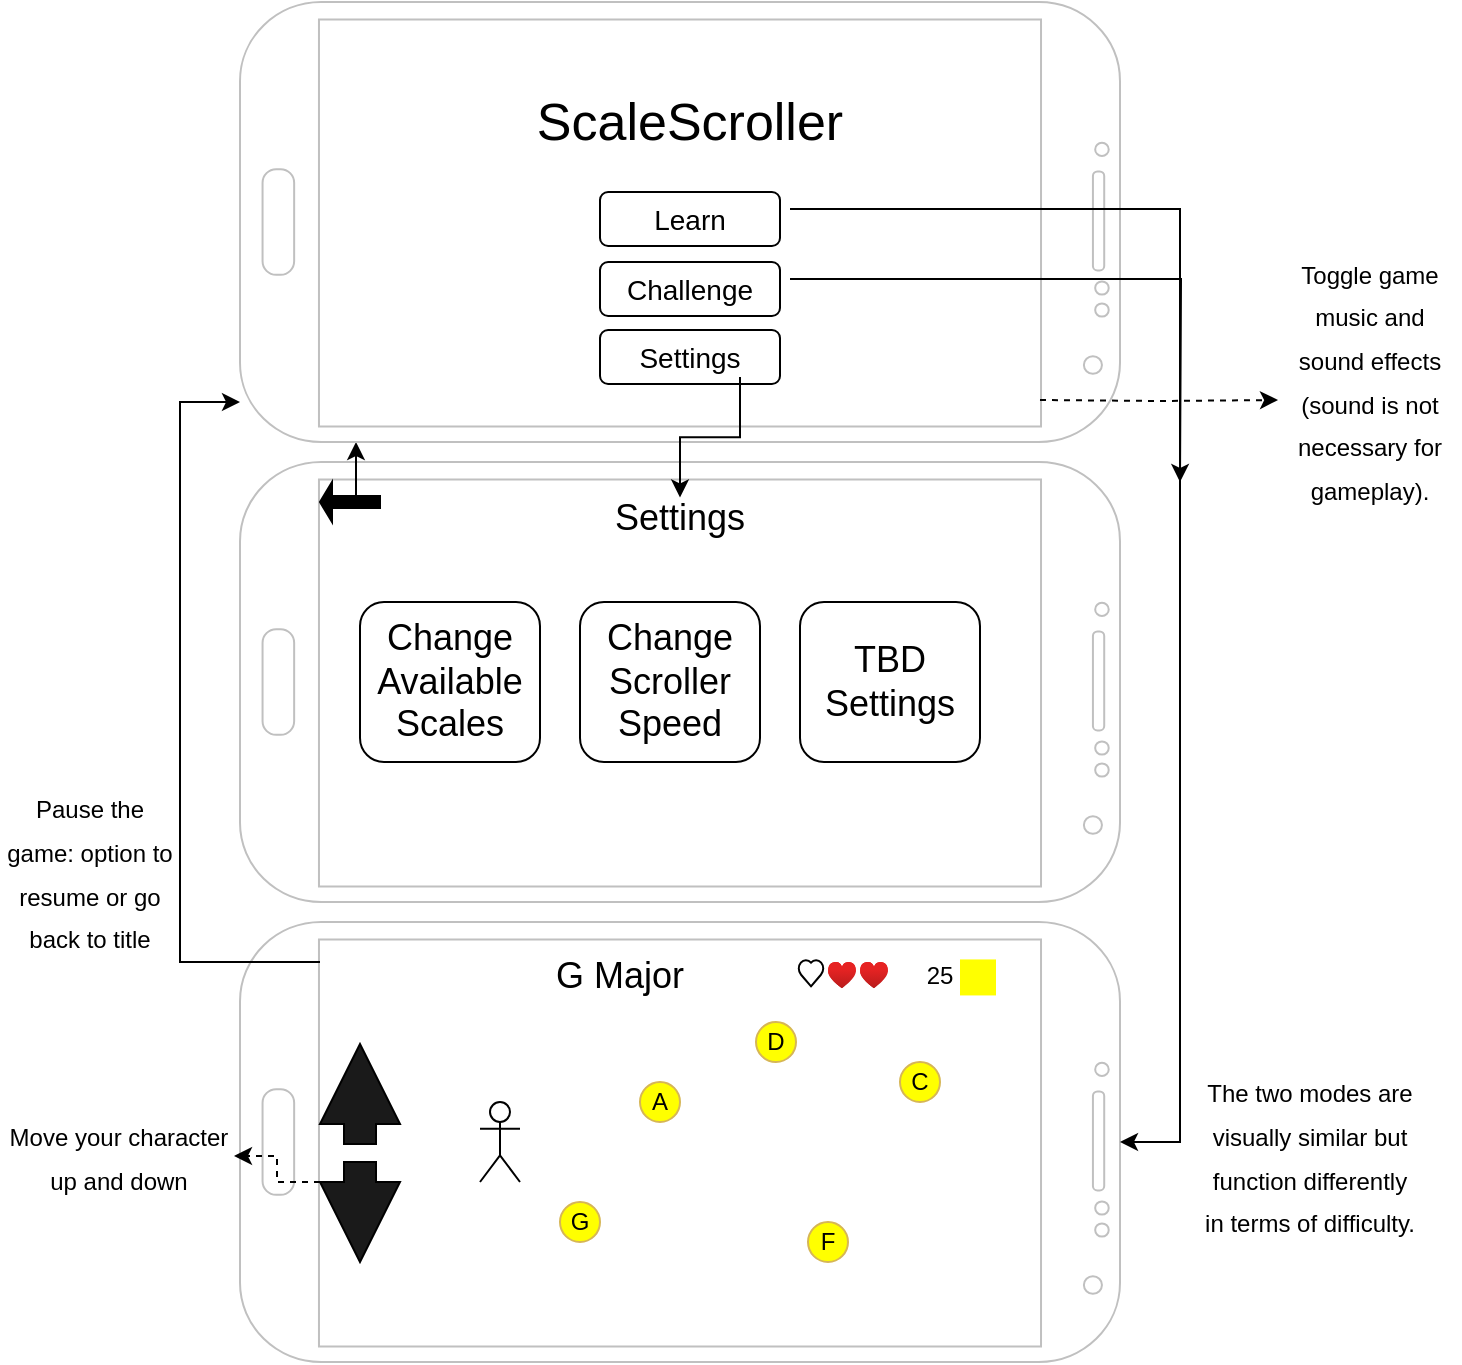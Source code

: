 <mxfile version="13.7.7" type="device"><diagram id="XkwPtxsIHVJ6XTGtvW7i" name="Page-1"><mxGraphModel dx="2272" dy="713" grid="1" gridSize="10" guides="1" tooltips="1" connect="1" arrows="1" fold="1" page="1" pageScale="1" pageWidth="850" pageHeight="1100" math="0" shadow="0"><root><mxCell id="0"/><mxCell id="1" parent="0"/><mxCell id="0HkoUS9f2KCUMt6PrCqK-1" value="" style="verticalLabelPosition=bottom;verticalAlign=top;html=1;shadow=0;dashed=0;strokeWidth=1;shape=mxgraph.android.phone2;strokeColor=#c0c0c0;direction=south;" parent="1" vertex="1"><mxGeometry x="60" y="520" width="440" height="220" as="geometry"/></mxCell><mxCell id="0HkoUS9f2KCUMt6PrCqK-2" value="&lt;font style=&quot;font-size: 18px&quot;&gt;G Major&lt;/font&gt;" style="text;html=1;strokeColor=none;fillColor=none;align=center;verticalAlign=middle;whiteSpace=wrap;rounded=0;" parent="1" vertex="1"><mxGeometry x="210" y="536.72" width="80" height="20" as="geometry"/></mxCell><mxCell id="y8QxEjjrkSldbt0rsqbU-37" style="edgeStyle=orthogonalEdgeStyle;rounded=0;orthogonalLoop=1;jettySize=auto;html=1;exitX=1;exitY=0.5;exitDx=0;exitDy=0;exitPerimeter=0;fontSize=18;" edge="1" parent="1"><mxGeometry relative="1" as="geometry"><mxPoint x="100" y="540" as="sourcePoint"/><mxPoint x="60" y="260" as="targetPoint"/><Array as="points"><mxPoint x="30" y="540"/><mxPoint x="30" y="260"/></Array></mxGeometry></mxCell><mxCell id="0HkoUS9f2KCUMt6PrCqK-13" value="" style="aspect=fixed;html=1;points=[];align=center;image;fontSize=12;image=img/lib/azure2/general/Heart.svg;fillColor=#000000;" parent="1" vertex="1"><mxGeometry x="370" y="540" width="14" height="13.13" as="geometry"/></mxCell><mxCell id="0HkoUS9f2KCUMt6PrCqK-14" value="" style="aspect=fixed;html=1;points=[];align=center;image;fontSize=12;image=img/lib/azure2/general/Heart.svg;fillColor=#000000;" parent="1" vertex="1"><mxGeometry x="354" y="540" width="14" height="13.13" as="geometry"/></mxCell><mxCell id="0HkoUS9f2KCUMt6PrCqK-15" value="" style="verticalLabelPosition=bottom;verticalAlign=top;html=1;shape=mxgraph.basic.heart;fillColor=#FFFFFF;" parent="1" vertex="1"><mxGeometry x="339" y="538.72" width="13" height="13.43" as="geometry"/></mxCell><mxCell id="0HkoUS9f2KCUMt6PrCqK-16" value="25" style="text;html=1;strokeColor=none;fillColor=none;align=center;verticalAlign=middle;whiteSpace=wrap;rounded=0;" parent="1" vertex="1"><mxGeometry x="390" y="536.72" width="40" height="20" as="geometry"/></mxCell><mxCell id="0HkoUS9f2KCUMt6PrCqK-17" value="" style="shape=image;html=1;verticalAlign=top;verticalLabelPosition=bottom;labelBackgroundColor=#ffffff;imageAspect=0;aspect=fixed;image=https://cdn0.iconfinder.com/data/icons/google-material-design-3-0/48/ic_copyright_48px-128.png;fillColor=#FFFFFF;imageBackground=#FFFF00;" parent="1" vertex="1"><mxGeometry x="420" y="538.72" width="18" height="18" as="geometry"/></mxCell><mxCell id="0HkoUS9f2KCUMt6PrCqK-18" value="" style="ellipse;whiteSpace=wrap;html=1;aspect=fixed;strokeColor=#d6b656;fillColor=#FFFF00;" parent="1" vertex="1"><mxGeometry x="260" y="600" width="20" height="20" as="geometry"/></mxCell><mxCell id="0HkoUS9f2KCUMt6PrCqK-19" value="" style="ellipse;whiteSpace=wrap;html=1;aspect=fixed;strokeColor=#d6b656;fillColor=#FFFF00;" parent="1" vertex="1"><mxGeometry x="318" y="570" width="20" height="20" as="geometry"/></mxCell><mxCell id="0HkoUS9f2KCUMt6PrCqK-20" value="" style="ellipse;whiteSpace=wrap;html=1;aspect=fixed;strokeColor=#d6b656;fillColor=#FFFF00;" parent="1" vertex="1"><mxGeometry x="220" y="660" width="20" height="20" as="geometry"/></mxCell><mxCell id="0HkoUS9f2KCUMt6PrCqK-21" value="" style="ellipse;whiteSpace=wrap;html=1;aspect=fixed;strokeColor=#d6b656;fillColor=#FFFF00;" parent="1" vertex="1"><mxGeometry x="344" y="670" width="20" height="20" as="geometry"/></mxCell><mxCell id="0HkoUS9f2KCUMt6PrCqK-22" value="" style="ellipse;whiteSpace=wrap;html=1;aspect=fixed;strokeColor=#d6b656;fillColor=#FFFF00;" parent="1" vertex="1"><mxGeometry x="390" y="590" width="20" height="20" as="geometry"/></mxCell><mxCell id="0HkoUS9f2KCUMt6PrCqK-26" value="G" style="text;html=1;strokeColor=none;fillColor=none;align=center;verticalAlign=middle;whiteSpace=wrap;rounded=0;" parent="1" vertex="1"><mxGeometry x="220" y="660" width="20" height="20" as="geometry"/></mxCell><mxCell id="0HkoUS9f2KCUMt6PrCqK-27" value="C" style="text;html=1;strokeColor=none;fillColor=none;align=center;verticalAlign=middle;whiteSpace=wrap;rounded=0;" parent="1" vertex="1"><mxGeometry x="390" y="590" width="20" height="20" as="geometry"/></mxCell><mxCell id="0HkoUS9f2KCUMt6PrCqK-28" value="D" style="text;html=1;strokeColor=none;fillColor=none;align=center;verticalAlign=middle;whiteSpace=wrap;rounded=0;" parent="1" vertex="1"><mxGeometry x="318" y="570" width="20" height="20" as="geometry"/></mxCell><mxCell id="0HkoUS9f2KCUMt6PrCqK-29" value="A" style="text;html=1;strokeColor=none;fillColor=none;align=center;verticalAlign=middle;whiteSpace=wrap;rounded=0;" parent="1" vertex="1"><mxGeometry x="260" y="600" width="20" height="20" as="geometry"/></mxCell><mxCell id="0HkoUS9f2KCUMt6PrCqK-30" value="F" style="text;html=1;strokeColor=none;fillColor=none;align=center;verticalAlign=middle;whiteSpace=wrap;rounded=0;" parent="1" vertex="1"><mxGeometry x="344" y="670" width="20" height="20" as="geometry"/></mxCell><mxCell id="0HkoUS9f2KCUMt6PrCqK-35" value="" style="html=1;shadow=0;dashed=0;align=center;verticalAlign=middle;shape=mxgraph.arrows2.arrow;dy=0.6;dx=40;direction=north;notch=0;fillColor=#1A1A1A;" parent="1" vertex="1"><mxGeometry x="100" y="581" width="40" height="50" as="geometry"/></mxCell><mxCell id="y8QxEjjrkSldbt0rsqbU-51" style="edgeStyle=orthogonalEdgeStyle;rounded=0;orthogonalLoop=1;jettySize=auto;html=1;exitX=0;exitY=0;exitDx=10;exitDy=40;exitPerimeter=0;labelBackgroundColor=#ffffff;fontSize=18;fontColor=#000000;dashed=1;" edge="1" parent="1" source="0HkoUS9f2KCUMt6PrCqK-36" target="y8QxEjjrkSldbt0rsqbU-39"><mxGeometry relative="1" as="geometry"/></mxCell><mxCell id="0HkoUS9f2KCUMt6PrCqK-36" value="" style="html=1;shadow=0;dashed=0;align=center;verticalAlign=middle;shape=mxgraph.arrows2.arrow;dy=0.6;dx=40;direction=south;notch=0;fillColor=#1A1A1A;" parent="1" vertex="1"><mxGeometry x="100" y="640" width="40" height="50" as="geometry"/></mxCell><mxCell id="y8QxEjjrkSldbt0rsqbU-2" value="Actor" style="shape=umlActor;verticalLabelPosition=bottom;verticalAlign=top;html=1;outlineConnect=0;textOpacity=0;" vertex="1" parent="1"><mxGeometry x="180" y="610" width="20" height="40" as="geometry"/></mxCell><mxCell id="y8QxEjjrkSldbt0rsqbU-3" value="" style="shape=image;html=1;verticalAlign=top;verticalLabelPosition=bottom;labelBackgroundColor=#ffffff;imageAspect=0;aspect=fixed;image=https://cdn2.iconfinder.com/data/icons/multimedia-26/24/multimedia-42-128.png" vertex="1" parent="1"><mxGeometry x="184" y="589" width="34" height="34" as="geometry"/></mxCell><mxCell id="y8QxEjjrkSldbt0rsqbU-5" value="" style="verticalLabelPosition=bottom;verticalAlign=top;html=1;shadow=0;dashed=0;strokeWidth=1;shape=mxgraph.android.phone2;strokeColor=#c0c0c0;direction=south;" vertex="1" parent="1"><mxGeometry x="60" y="290" width="440" height="220" as="geometry"/></mxCell><mxCell id="y8QxEjjrkSldbt0rsqbU-6" value="&lt;span style=&quot;font-size: 18px&quot;&gt;Settings&lt;/span&gt;" style="text;html=1;strokeColor=none;fillColor=none;align=center;verticalAlign=middle;whiteSpace=wrap;rounded=0;" vertex="1" parent="1"><mxGeometry x="240" y="307.72" width="80" height="20" as="geometry"/></mxCell><mxCell id="y8QxEjjrkSldbt0rsqbU-31" style="edgeStyle=orthogonalEdgeStyle;rounded=0;orthogonalLoop=1;jettySize=auto;html=1;exitX=0;exitY=0;exitDx=12;exitDy=13;exitPerimeter=0;fontSize=18;" edge="1" parent="1" source="y8QxEjjrkSldbt0rsqbU-7" target="y8QxEjjrkSldbt0rsqbU-12"><mxGeometry relative="1" as="geometry"><Array as="points"><mxPoint x="210" y="140"/><mxPoint x="210" y="140"/></Array></mxGeometry></mxCell><mxCell id="y8QxEjjrkSldbt0rsqbU-7" value="" style="shape=singleArrow;direction=west;whiteSpace=wrap;html=1;fillColor=#000000;" vertex="1" parent="1"><mxGeometry x="100" y="300" width="30" height="20" as="geometry"/></mxCell><mxCell id="y8QxEjjrkSldbt0rsqbU-8" value="" style="rounded=1;whiteSpace=wrap;html=1;fillColor=#FFFFFF;" vertex="1" parent="1"><mxGeometry x="120" y="360" width="90" height="80" as="geometry"/></mxCell><mxCell id="y8QxEjjrkSldbt0rsqbU-9" value="" style="rounded=1;whiteSpace=wrap;html=1;fillColor=#FFFFFF;" vertex="1" parent="1"><mxGeometry x="230" y="360" width="90" height="80" as="geometry"/></mxCell><mxCell id="y8QxEjjrkSldbt0rsqbU-10" value="&lt;font style=&quot;font-size: 18px&quot;&gt;Change Available Scales&lt;/font&gt;" style="text;html=1;strokeColor=none;fillColor=none;align=center;verticalAlign=middle;whiteSpace=wrap;rounded=0;" vertex="1" parent="1"><mxGeometry x="125" y="360" width="80" height="80" as="geometry"/></mxCell><mxCell id="y8QxEjjrkSldbt0rsqbU-11" value="&lt;font style=&quot;font-size: 18px&quot;&gt;Change Scroller Speed&lt;/font&gt;" style="text;html=1;strokeColor=none;fillColor=none;align=center;verticalAlign=middle;whiteSpace=wrap;rounded=0;" vertex="1" parent="1"><mxGeometry x="235" y="360" width="80" height="80" as="geometry"/></mxCell><mxCell id="y8QxEjjrkSldbt0rsqbU-12" value="" style="verticalLabelPosition=bottom;verticalAlign=top;html=1;shadow=0;dashed=0;strokeWidth=1;shape=mxgraph.android.phone2;strokeColor=#c0c0c0;direction=south;" vertex="1" parent="1"><mxGeometry x="60" y="60" width="440" height="220" as="geometry"/></mxCell><mxCell id="y8QxEjjrkSldbt0rsqbU-13" value="&lt;font style=&quot;font-size: 26px&quot;&gt;ScaleScroller&lt;/font&gt;" style="text;html=1;strokeColor=none;fillColor=none;align=center;verticalAlign=middle;whiteSpace=wrap;rounded=0;" vertex="1" parent="1"><mxGeometry x="205" y="100" width="160" height="40" as="geometry"/></mxCell><mxCell id="y8QxEjjrkSldbt0rsqbU-16" value="" style="rounded=1;whiteSpace=wrap;html=1;" vertex="1" parent="1"><mxGeometry x="240" y="155" width="90" height="27" as="geometry"/></mxCell><mxCell id="y8QxEjjrkSldbt0rsqbU-17" value="" style="rounded=1;whiteSpace=wrap;html=1;" vertex="1" parent="1"><mxGeometry x="240" y="190" width="90" height="27" as="geometry"/></mxCell><mxCell id="y8QxEjjrkSldbt0rsqbU-18" value="" style="rounded=1;whiteSpace=wrap;html=1;" vertex="1" parent="1"><mxGeometry x="240" y="224" width="90" height="27" as="geometry"/></mxCell><mxCell id="y8QxEjjrkSldbt0rsqbU-35" style="edgeStyle=orthogonalEdgeStyle;rounded=0;orthogonalLoop=1;jettySize=auto;html=1;exitX=1;exitY=0.25;exitDx=0;exitDy=0;fontSize=18;" edge="1" parent="1" source="y8QxEjjrkSldbt0rsqbU-19" target="0HkoUS9f2KCUMt6PrCqK-1"><mxGeometry relative="1" as="geometry"><Array as="points"><mxPoint x="530" y="164"/><mxPoint x="530" y="630"/></Array></mxGeometry></mxCell><mxCell id="y8QxEjjrkSldbt0rsqbU-19" value="&lt;font style=&quot;font-size: 14px&quot;&gt;Learn&lt;/font&gt;" style="text;html=1;strokeColor=none;fillColor=none;align=center;verticalAlign=middle;whiteSpace=wrap;rounded=0;" vertex="1" parent="1"><mxGeometry x="235" y="158.5" width="100" height="20" as="geometry"/></mxCell><mxCell id="y8QxEjjrkSldbt0rsqbU-36" style="edgeStyle=orthogonalEdgeStyle;rounded=0;orthogonalLoop=1;jettySize=auto;html=1;exitX=1;exitY=0.25;exitDx=0;exitDy=0;fontSize=18;" edge="1" parent="1" source="y8QxEjjrkSldbt0rsqbU-20"><mxGeometry relative="1" as="geometry"><mxPoint x="530" y="300" as="targetPoint"/></mxGeometry></mxCell><mxCell id="y8QxEjjrkSldbt0rsqbU-20" value="&lt;font style=&quot;font-size: 14px&quot;&gt;Challenge&lt;/font&gt;" style="text;html=1;strokeColor=none;fillColor=none;align=center;verticalAlign=middle;whiteSpace=wrap;rounded=0;" vertex="1" parent="1"><mxGeometry x="235" y="193.5" width="100" height="20" as="geometry"/></mxCell><mxCell id="y8QxEjjrkSldbt0rsqbU-29" style="edgeStyle=orthogonalEdgeStyle;rounded=0;orthogonalLoop=1;jettySize=auto;html=1;exitX=0.75;exitY=1;exitDx=0;exitDy=0;fontSize=18;" edge="1" parent="1" source="y8QxEjjrkSldbt0rsqbU-21" target="y8QxEjjrkSldbt0rsqbU-6"><mxGeometry relative="1" as="geometry"/></mxCell><mxCell id="y8QxEjjrkSldbt0rsqbU-21" value="&lt;font style=&quot;font-size: 14px&quot;&gt;Settings&lt;/font&gt;" style="text;html=1;strokeColor=none;fillColor=none;align=center;verticalAlign=middle;whiteSpace=wrap;rounded=0;" vertex="1" parent="1"><mxGeometry x="235" y="227.5" width="100" height="20" as="geometry"/></mxCell><mxCell id="y8QxEjjrkSldbt0rsqbU-48" style="edgeStyle=orthogonalEdgeStyle;rounded=0;orthogonalLoop=1;jettySize=auto;html=1;fontSize=18;entryX=-0.011;entryY=0.575;entryDx=0;entryDy=0;entryPerimeter=0;labelBackgroundColor=#ffffff;dashed=1;" edge="1" parent="1" target="y8QxEjjrkSldbt0rsqbU-47"><mxGeometry relative="1" as="geometry"><mxPoint x="550" y="259" as="targetPoint"/><mxPoint x="460" y="259" as="sourcePoint"/></mxGeometry></mxCell><mxCell id="y8QxEjjrkSldbt0rsqbU-22" value="" style="shape=image;html=1;verticalAlign=top;verticalLabelPosition=bottom;labelBackgroundColor=#ffffff;imageAspect=0;aspect=fixed;image=https://cdn2.iconfinder.com/data/icons/flat-ui-icons-24-px/24/volume-24-128.png" vertex="1" parent="1"><mxGeometry x="430" y="250" width="18" height="18" as="geometry"/></mxCell><mxCell id="y8QxEjjrkSldbt0rsqbU-23" value="" style="shape=image;html=1;verticalAlign=top;verticalLabelPosition=bottom;labelBackgroundColor=#ffffff;imageAspect=0;aspect=fixed;image=https://cdn2.iconfinder.com/data/icons/freecns-cumulus/16/519586-083_Music-128.png" vertex="1" parent="1"><mxGeometry x="372" y="100" width="28" height="28" as="geometry"/></mxCell><mxCell id="y8QxEjjrkSldbt0rsqbU-25" value="" style="shape=image;html=1;verticalAlign=top;verticalLabelPosition=bottom;labelBackgroundColor=#ffffff;imageAspect=0;aspect=fixed;image=https://cdn2.iconfinder.com/data/icons/freecns-cumulus/16/519586-083_Music-128.png" vertex="1" parent="1"><mxGeometry x="162" y="100" width="28" height="28" as="geometry"/></mxCell><mxCell id="y8QxEjjrkSldbt0rsqbU-32" value="" style="rounded=1;whiteSpace=wrap;html=1;fillColor=#FFFFFF;" vertex="1" parent="1"><mxGeometry x="340" y="360" width="90" height="80" as="geometry"/></mxCell><mxCell id="y8QxEjjrkSldbt0rsqbU-33" value="&lt;font style=&quot;font-size: 18px&quot;&gt;TBD Settings&lt;/font&gt;" style="text;html=1;strokeColor=none;fillColor=none;align=center;verticalAlign=middle;whiteSpace=wrap;rounded=0;" vertex="1" parent="1"><mxGeometry x="345" y="360" width="80" height="80" as="geometry"/></mxCell><mxCell id="y8QxEjjrkSldbt0rsqbU-38" value="&lt;font style=&quot;font-size: 12px&quot;&gt;The two modes are visually similar but function differently in terms of difficulty.&lt;/font&gt;" style="text;html=1;strokeColor=none;fillColor=none;align=center;verticalAlign=middle;whiteSpace=wrap;rounded=0;fontSize=18;" vertex="1" parent="1"><mxGeometry x="540" y="587" width="110" height="100" as="geometry"/></mxCell><mxCell id="y8QxEjjrkSldbt0rsqbU-39" value="&lt;font style=&quot;font-size: 12px&quot;&gt;Move your character up and down&lt;/font&gt;" style="text;html=1;strokeColor=none;fillColor=none;align=center;verticalAlign=middle;whiteSpace=wrap;rounded=0;fontSize=18;" vertex="1" parent="1"><mxGeometry x="-58" y="597" width="115" height="80" as="geometry"/></mxCell><mxCell id="y8QxEjjrkSldbt0rsqbU-43" value="" style="shape=image;html=1;verticalAlign=top;verticalLabelPosition=bottom;labelBackgroundColor=#ffffff;imageAspect=0;aspect=fixed;image=https://cdn1.iconfinder.com/data/icons/gradak-music/32/music-02-128.png;fontSize=18;" vertex="1" parent="1"><mxGeometry x="103.86" y="534.29" width="22.28" height="22.28" as="geometry"/></mxCell><mxCell id="y8QxEjjrkSldbt0rsqbU-44" value="&lt;font style=&quot;font-size: 12px&quot;&gt;Pause the game: option to resume or go back to title&lt;/font&gt;" style="text;html=1;strokeColor=none;fillColor=none;align=center;verticalAlign=middle;whiteSpace=wrap;rounded=0;fontSize=18;" vertex="1" parent="1"><mxGeometry x="-60" y="440" width="90" height="110" as="geometry"/></mxCell><mxCell id="y8QxEjjrkSldbt0rsqbU-47" value="&lt;font style=&quot;font-size: 12px&quot;&gt;Toggle game music and sound effects (sound is not necessary for gameplay).&lt;/font&gt;" style="text;html=1;strokeColor=none;fillColor=none;align=center;verticalAlign=middle;whiteSpace=wrap;rounded=0;fontSize=18;" vertex="1" parent="1"><mxGeometry x="580" y="178.5" width="90" height="140" as="geometry"/></mxCell></root></mxGraphModel></diagram></mxfile>
